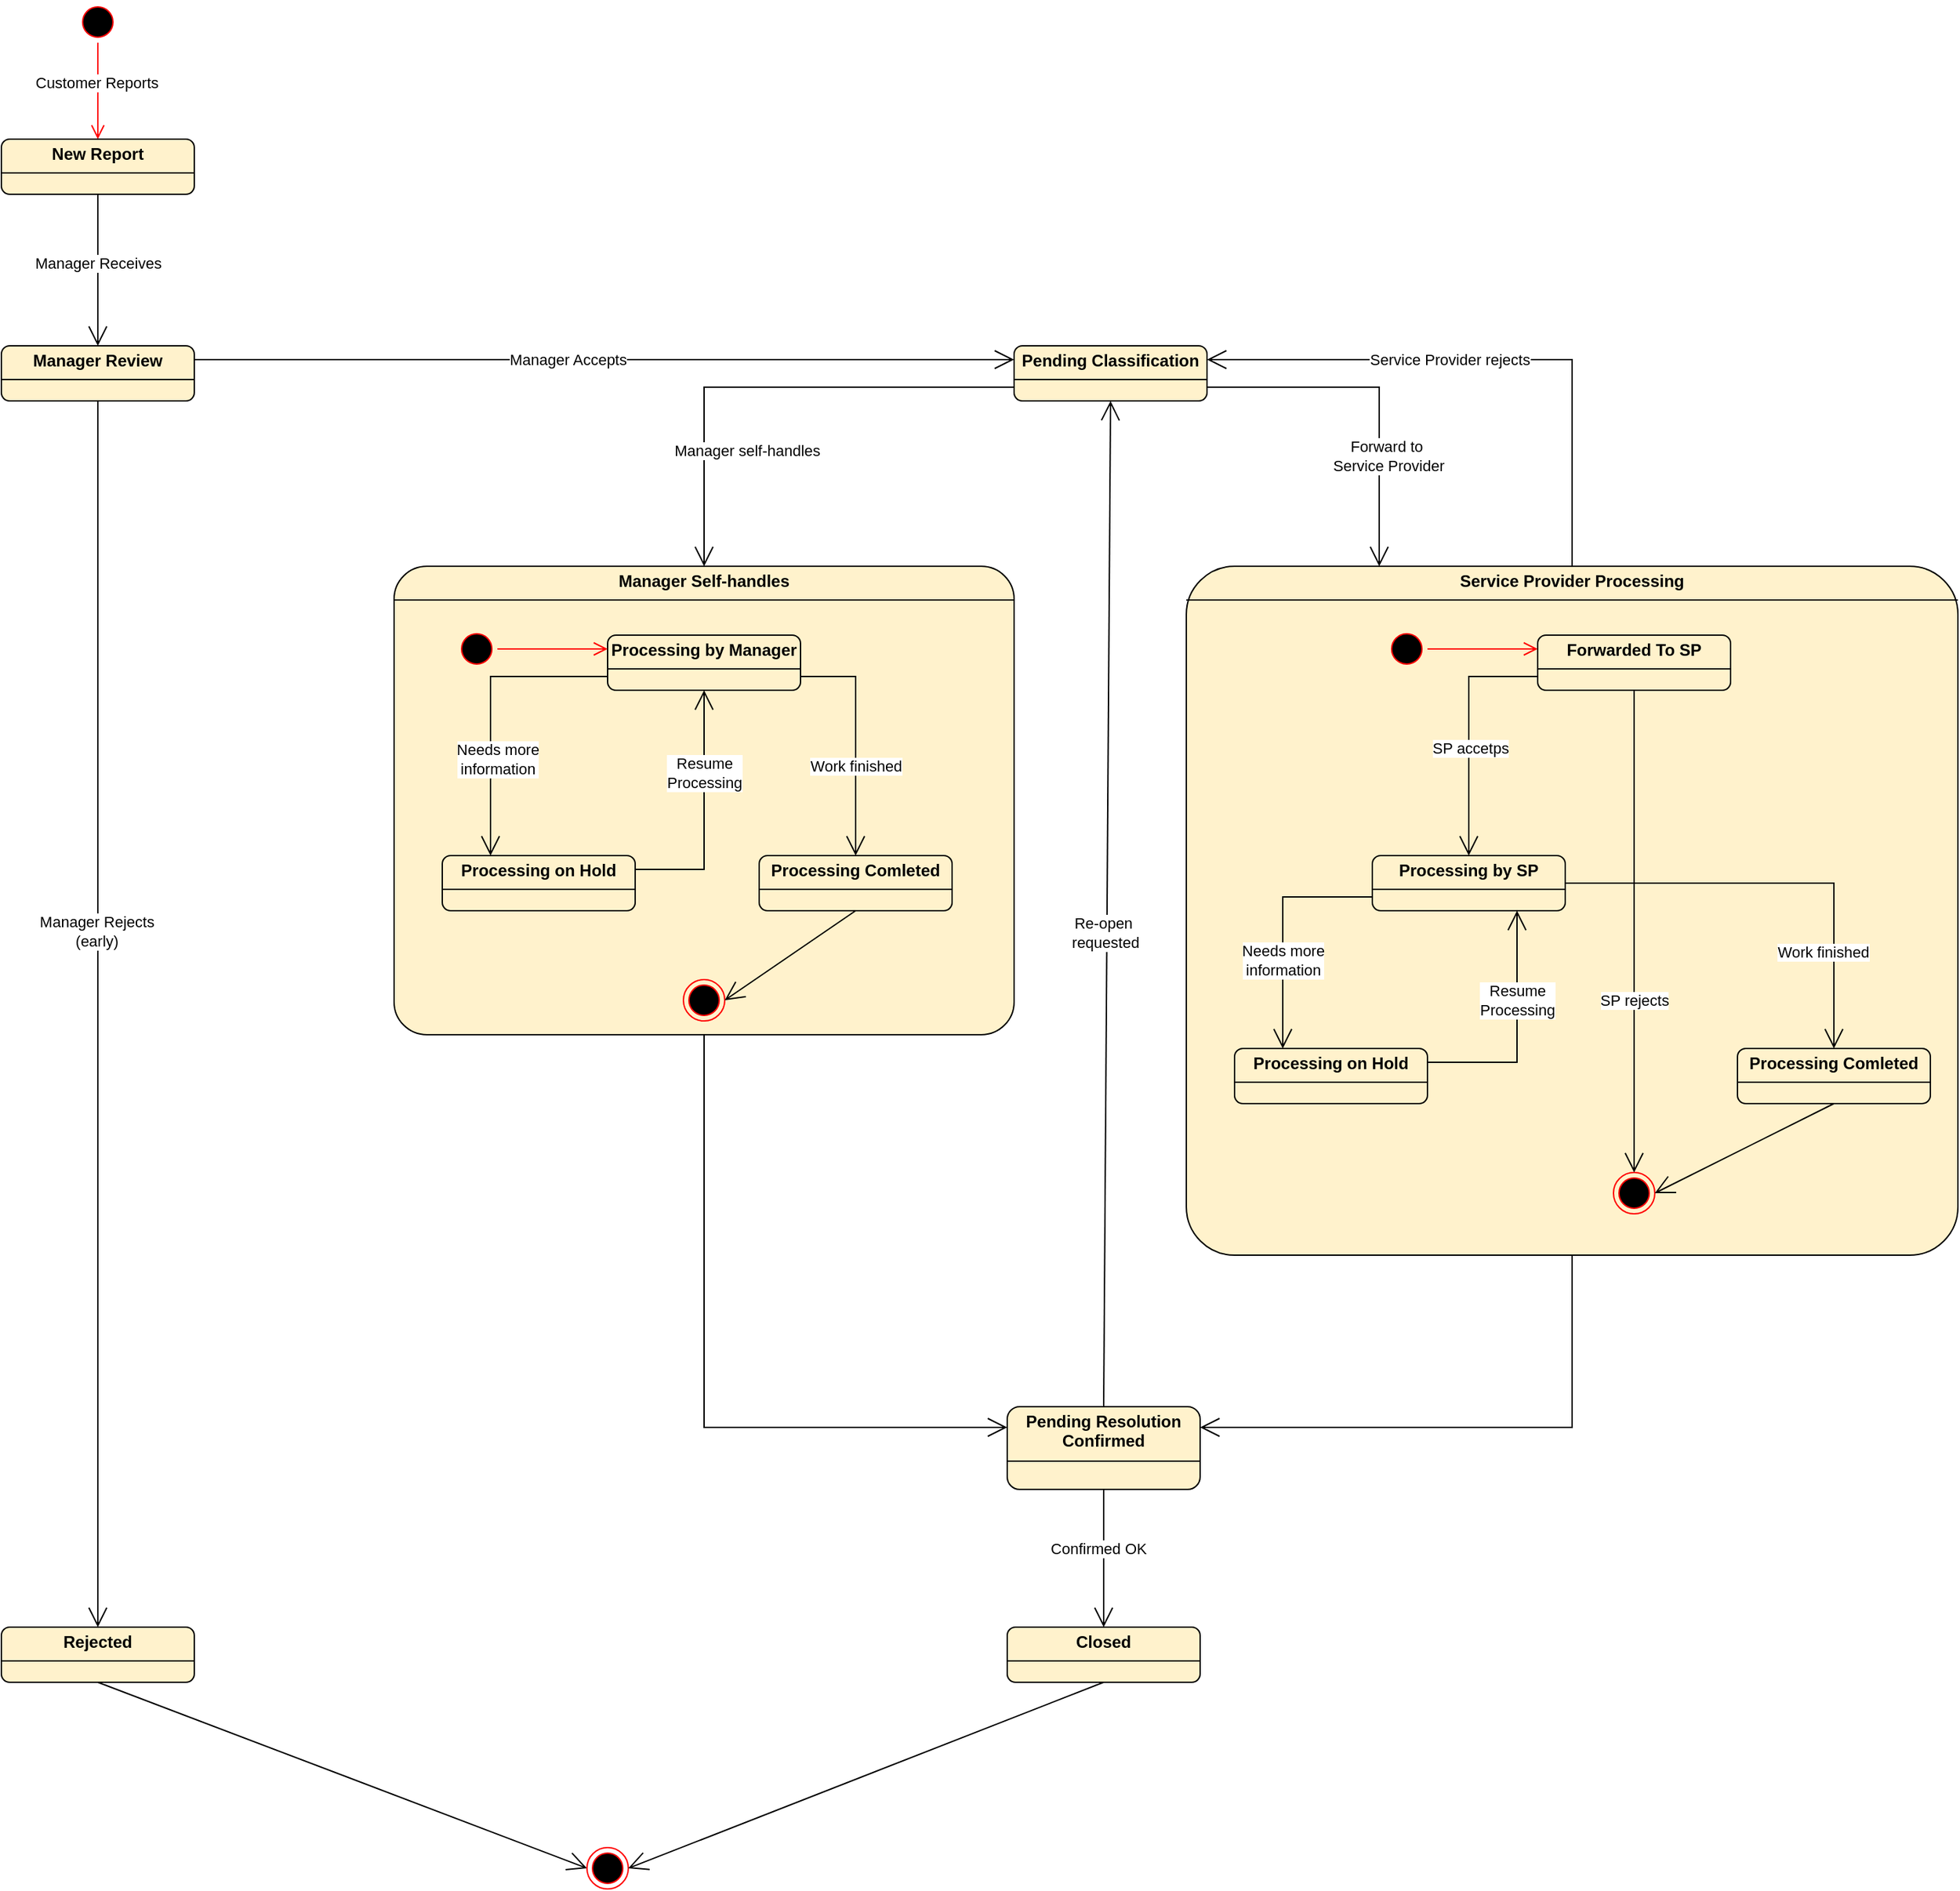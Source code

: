 <mxfile version="27.1.3">
  <diagram name="Trang-1" id="gt23MECRmC9eGhrMP80W">
    <mxGraphModel dx="2474" dy="937" grid="1" gridSize="10" guides="1" tooltips="1" connect="1" arrows="1" fold="1" page="1" pageScale="1" pageWidth="827" pageHeight="1169" math="0" shadow="0">
      <root>
        <mxCell id="0" />
        <mxCell id="1" parent="0" />
        <mxCell id="2EM5L-1oZQc2lYcwiExf-1" value="" style="ellipse;html=1;shape=startState;fillColor=#000000;strokeColor=#ff0000;" parent="1" vertex="1">
          <mxGeometry x="-315" y="60" width="30" height="30" as="geometry" />
        </mxCell>
        <mxCell id="2EM5L-1oZQc2lYcwiExf-2" value="" style="edgeStyle=orthogonalEdgeStyle;html=1;verticalAlign=bottom;endArrow=open;endSize=8;strokeColor=#ff0000;rounded=0;entryX=0.5;entryY=0;entryDx=0;entryDy=0;" parent="1" source="2EM5L-1oZQc2lYcwiExf-1" target="2EM5L-1oZQc2lYcwiExf-7" edge="1">
          <mxGeometry relative="1" as="geometry">
            <mxPoint x="-15" y="190" as="targetPoint" />
          </mxGeometry>
        </mxCell>
        <mxCell id="2EM5L-1oZQc2lYcwiExf-5" value="Customer Reports" style="edgeLabel;html=1;align=center;verticalAlign=middle;resizable=0;points=[];" parent="2EM5L-1oZQc2lYcwiExf-2" vertex="1" connectable="0">
          <mxGeometry x="-0.187" y="-1" relative="1" as="geometry">
            <mxPoint as="offset" />
          </mxGeometry>
        </mxCell>
        <mxCell id="2EM5L-1oZQc2lYcwiExf-7" value="&lt;p style=&quot;margin:0px;margin-top:4px;text-align:center;&quot;&gt;&lt;b&gt;New Report&lt;/b&gt;&lt;/p&gt;&lt;hr size=&quot;1&quot; style=&quot;border-style:solid;&quot;&gt;&lt;div style=&quot;height:2px;&quot;&gt;&lt;/div&gt;" style="verticalAlign=top;align=left;overflow=fill;html=1;whiteSpace=wrap;rounded=1;fillColor=#fff2cc;strokeColor=light-dark(#000000, #6d5100);" parent="1" vertex="1">
          <mxGeometry x="-370" y="160" width="140" height="40" as="geometry" />
        </mxCell>
        <mxCell id="2EM5L-1oZQc2lYcwiExf-34" value="" style="endArrow=open;endFill=1;endSize=12;html=1;rounded=0;exitX=0.5;exitY=1;exitDx=0;exitDy=0;entryX=0.5;entryY=0;entryDx=0;entryDy=0;" parent="1" source="2EM5L-1oZQc2lYcwiExf-7" target="2EM5L-1oZQc2lYcwiExf-36" edge="1">
          <mxGeometry width="160" relative="1" as="geometry">
            <mxPoint x="-20" y="280" as="sourcePoint" />
            <mxPoint x="-15" y="300" as="targetPoint" />
            <Array as="points" />
          </mxGeometry>
        </mxCell>
        <mxCell id="2EM5L-1oZQc2lYcwiExf-35" value="Manager Receives" style="edgeLabel;html=1;align=center;verticalAlign=middle;resizable=0;points=[];" parent="2EM5L-1oZQc2lYcwiExf-34" vertex="1" connectable="0">
          <mxGeometry x="-0.135" y="-1" relative="1" as="geometry">
            <mxPoint x="1" y="2" as="offset" />
          </mxGeometry>
        </mxCell>
        <mxCell id="2EM5L-1oZQc2lYcwiExf-36" value="&lt;p style=&quot;margin:0px;margin-top:4px;text-align:center;&quot;&gt;&lt;b&gt;Manager Review&lt;/b&gt;&lt;/p&gt;&lt;hr size=&quot;1&quot; style=&quot;border-style:solid;&quot;&gt;&lt;div style=&quot;height:2px;&quot;&gt;&lt;/div&gt;" style="verticalAlign=top;align=left;overflow=fill;html=1;whiteSpace=wrap;rounded=1;fillColor=#fff2cc;strokeColor=light-dark(#000000, #6d5100);" parent="1" vertex="1">
          <mxGeometry x="-370" y="310" width="140" height="40" as="geometry" />
        </mxCell>
        <mxCell id="2EM5L-1oZQc2lYcwiExf-37" value="&lt;p style=&quot;margin:0px;margin-top:4px;text-align:center;&quot;&gt;&lt;b&gt;Rejected&lt;/b&gt;&lt;/p&gt;&lt;hr size=&quot;1&quot; style=&quot;border-style:solid;&quot;&gt;&lt;div style=&quot;height:2px;&quot;&gt;&lt;/div&gt;" style="verticalAlign=top;align=left;overflow=fill;html=1;whiteSpace=wrap;rounded=1;fillColor=#fff2cc;strokeColor=light-dark(#000000, #6d5100);" parent="1" vertex="1">
          <mxGeometry x="-370" y="1240" width="140" height="40" as="geometry" />
        </mxCell>
        <mxCell id="2EM5L-1oZQc2lYcwiExf-38" value="&lt;p style=&quot;margin:0px;margin-top:4px;text-align:center;&quot;&gt;&lt;b&gt;Pending Classification&lt;/b&gt;&lt;/p&gt;&lt;hr size=&quot;1&quot; style=&quot;border-style:solid;&quot;&gt;&lt;div style=&quot;height:2px;&quot;&gt;&lt;/div&gt;" style="verticalAlign=top;align=left;overflow=fill;html=1;whiteSpace=wrap;rounded=1;fillColor=#fff2cc;strokeColor=light-dark(#000000, #6d5100);" parent="1" vertex="1">
          <mxGeometry x="365" y="310" width="140" height="40" as="geometry" />
        </mxCell>
        <mxCell id="2EM5L-1oZQc2lYcwiExf-39" value="&lt;p style=&quot;margin:0px;margin-top:4px;text-align:center;&quot;&gt;&lt;b&gt;Manager Self-handles&lt;/b&gt;&lt;/p&gt;&lt;hr size=&quot;1&quot; style=&quot;border-style:solid;&quot;&gt;&lt;div style=&quot;height:2px;&quot;&gt;&lt;/div&gt;" style="verticalAlign=top;align=left;overflow=fill;html=1;whiteSpace=wrap;rounded=1;fillColor=#fff2cc;strokeColor=light-dark(#000000, #6d5100);arcSize=7;" parent="1" vertex="1">
          <mxGeometry x="-85" y="470" width="450" height="340" as="geometry" />
        </mxCell>
        <mxCell id="2EM5L-1oZQc2lYcwiExf-40" value="&lt;p style=&quot;margin:0px;margin-top:4px;text-align:center;&quot;&gt;&lt;b&gt;Processing by Manager&lt;/b&gt;&lt;/p&gt;&lt;hr size=&quot;1&quot; style=&quot;border-style:solid;&quot;&gt;&lt;div style=&quot;height:2px;&quot;&gt;&lt;/div&gt;" style="verticalAlign=top;align=left;overflow=fill;html=1;whiteSpace=wrap;rounded=1;fillColor=#fff2cc;strokeColor=light-dark(#000000, #6d5100);" parent="1" vertex="1">
          <mxGeometry x="70" y="520" width="140" height="40" as="geometry" />
        </mxCell>
        <mxCell id="2EM5L-1oZQc2lYcwiExf-41" value="&lt;p style=&quot;margin:0px;margin-top:4px;text-align:center;&quot;&gt;&lt;b&gt;Processing on Hold&lt;/b&gt;&lt;/p&gt;&lt;hr size=&quot;1&quot; style=&quot;border-style:solid;&quot;&gt;&lt;div style=&quot;height:2px;&quot;&gt;&lt;/div&gt;" style="verticalAlign=top;align=left;overflow=fill;html=1;whiteSpace=wrap;rounded=1;fillColor=#fff2cc;strokeColor=light-dark(#000000, #6d5100);" parent="1" vertex="1">
          <mxGeometry x="-50" y="680" width="140" height="40" as="geometry" />
        </mxCell>
        <mxCell id="2EM5L-1oZQc2lYcwiExf-42" value="&lt;p style=&quot;margin:0px;margin-top:4px;text-align:center;&quot;&gt;&lt;b&gt;Processing Comleted&lt;/b&gt;&lt;/p&gt;&lt;hr size=&quot;1&quot; style=&quot;border-style:solid;&quot;&gt;&lt;div style=&quot;height:2px;&quot;&gt;&lt;/div&gt;" style="verticalAlign=top;align=left;overflow=fill;html=1;whiteSpace=wrap;rounded=1;fillColor=#fff2cc;strokeColor=light-dark(#000000, #6d5100);" parent="1" vertex="1">
          <mxGeometry x="180" y="680" width="140" height="40" as="geometry" />
        </mxCell>
        <mxCell id="2EM5L-1oZQc2lYcwiExf-43" value="" style="ellipse;html=1;shape=startState;fillColor=#000000;strokeColor=#ff0000;" parent="1" vertex="1">
          <mxGeometry x="-40" y="515" width="30" height="30" as="geometry" />
        </mxCell>
        <mxCell id="2EM5L-1oZQc2lYcwiExf-44" value="" style="edgeStyle=orthogonalEdgeStyle;html=1;verticalAlign=bottom;endArrow=open;endSize=8;strokeColor=#ff0000;rounded=0;entryX=0;entryY=0.25;entryDx=0;entryDy=0;exitX=1;exitY=0.5;exitDx=0;exitDy=0;" parent="1" source="2EM5L-1oZQc2lYcwiExf-43" target="2EM5L-1oZQc2lYcwiExf-40" edge="1">
          <mxGeometry relative="1" as="geometry">
            <mxPoint x="-5" y="190" as="targetPoint" />
            <mxPoint x="-5" y="110" as="sourcePoint" />
          </mxGeometry>
        </mxCell>
        <mxCell id="2EM5L-1oZQc2lYcwiExf-47" value="" style="endArrow=open;endFill=1;endSize=12;html=1;rounded=0;exitX=0;exitY=0.75;exitDx=0;exitDy=0;entryX=0.25;entryY=0;entryDx=0;entryDy=0;" parent="1" source="2EM5L-1oZQc2lYcwiExf-40" target="2EM5L-1oZQc2lYcwiExf-41" edge="1">
          <mxGeometry width="160" relative="1" as="geometry">
            <mxPoint x="180" y="555" as="sourcePoint" />
            <mxPoint x="-35" y="645" as="targetPoint" />
            <Array as="points">
              <mxPoint x="-15" y="550" />
            </Array>
          </mxGeometry>
        </mxCell>
        <mxCell id="2EM5L-1oZQc2lYcwiExf-48" value="Needs more&lt;div&gt;information&lt;/div&gt;" style="edgeLabel;html=1;align=center;verticalAlign=middle;resizable=0;points=[];" parent="2EM5L-1oZQc2lYcwiExf-47" vertex="1" connectable="0">
          <mxGeometry x="-0.135" y="-1" relative="1" as="geometry">
            <mxPoint x="6" y="52" as="offset" />
          </mxGeometry>
        </mxCell>
        <mxCell id="2EM5L-1oZQc2lYcwiExf-49" value="" style="endArrow=open;endFill=1;endSize=12;html=1;rounded=0;exitX=1;exitY=0.25;exitDx=0;exitDy=0;entryX=0.5;entryY=1;entryDx=0;entryDy=0;" parent="1" source="2EM5L-1oZQc2lYcwiExf-41" target="2EM5L-1oZQc2lYcwiExf-40" edge="1">
          <mxGeometry width="160" relative="1" as="geometry">
            <mxPoint x="115" y="570" as="sourcePoint" />
            <mxPoint x="-40" y="690" as="targetPoint" />
            <Array as="points">
              <mxPoint x="140" y="690" />
            </Array>
          </mxGeometry>
        </mxCell>
        <mxCell id="2EM5L-1oZQc2lYcwiExf-50" value="Resume&lt;div&gt;Processing&lt;/div&gt;" style="edgeLabel;html=1;align=center;verticalAlign=middle;resizable=0;points=[];" parent="2EM5L-1oZQc2lYcwiExf-49" vertex="1" connectable="0">
          <mxGeometry x="-0.135" y="-1" relative="1" as="geometry">
            <mxPoint x="-1" y="-42" as="offset" />
          </mxGeometry>
        </mxCell>
        <mxCell id="2EM5L-1oZQc2lYcwiExf-51" value="" style="endArrow=open;endFill=1;endSize=12;html=1;rounded=0;exitX=1;exitY=0.75;exitDx=0;exitDy=0;entryX=0.5;entryY=0;entryDx=0;entryDy=0;" parent="1" source="2EM5L-1oZQc2lYcwiExf-40" target="2EM5L-1oZQc2lYcwiExf-42" edge="1">
          <mxGeometry width="160" relative="1" as="geometry">
            <mxPoint x="385" y="550" as="sourcePoint" />
            <mxPoint x="230" y="670" as="targetPoint" />
            <Array as="points">
              <mxPoint x="250" y="550" />
            </Array>
          </mxGeometry>
        </mxCell>
        <mxCell id="2EM5L-1oZQc2lYcwiExf-52" value="Work finished" style="edgeLabel;html=1;align=center;verticalAlign=middle;resizable=0;points=[];" parent="2EM5L-1oZQc2lYcwiExf-51" vertex="1" connectable="0">
          <mxGeometry x="-0.135" y="-1" relative="1" as="geometry">
            <mxPoint x="1" y="31" as="offset" />
          </mxGeometry>
        </mxCell>
        <mxCell id="2EM5L-1oZQc2lYcwiExf-54" value="&lt;p style=&quot;margin:0px;margin-top:4px;text-align:center;&quot;&gt;&lt;b&gt;Service Provider Processing&lt;/b&gt;&lt;/p&gt;&lt;hr size=&quot;1&quot; style=&quot;border-style:solid;&quot;&gt;&lt;div style=&quot;height:2px;&quot;&gt;&lt;/div&gt;" style="verticalAlign=top;align=left;overflow=fill;html=1;whiteSpace=wrap;rounded=1;fillColor=#fff2cc;strokeColor=light-dark(#000000, #6d5100);arcSize=7;" parent="1" vertex="1">
          <mxGeometry x="490" y="470" width="560" height="500" as="geometry" />
        </mxCell>
        <mxCell id="2EM5L-1oZQc2lYcwiExf-55" value="&lt;p style=&quot;margin:0px;margin-top:4px;text-align:center;&quot;&gt;&lt;b&gt;Forwarded To SP&lt;/b&gt;&lt;/p&gt;&lt;hr size=&quot;1&quot; style=&quot;border-style:solid;&quot;&gt;&lt;div style=&quot;height:2px;&quot;&gt;&lt;/div&gt;" style="verticalAlign=top;align=left;overflow=fill;html=1;whiteSpace=wrap;rounded=1;fillColor=#fff2cc;strokeColor=light-dark(#000000, #6d5100);" parent="1" vertex="1">
          <mxGeometry x="745" y="520" width="140" height="40" as="geometry" />
        </mxCell>
        <mxCell id="2EM5L-1oZQc2lYcwiExf-56" value="&lt;p style=&quot;margin:0px;margin-top:4px;text-align:center;&quot;&gt;&lt;b&gt;Processing by SP&lt;/b&gt;&lt;/p&gt;&lt;hr size=&quot;1&quot; style=&quot;border-style:solid;&quot;&gt;&lt;div style=&quot;height:2px;&quot;&gt;&lt;/div&gt;" style="verticalAlign=top;align=left;overflow=fill;html=1;whiteSpace=wrap;rounded=1;fillColor=#fff2cc;strokeColor=light-dark(#000000, #6d5100);" parent="1" vertex="1">
          <mxGeometry x="625" y="680" width="140" height="40" as="geometry" />
        </mxCell>
        <mxCell id="2EM5L-1oZQc2lYcwiExf-57" value="&lt;p style=&quot;margin:0px;margin-top:4px;text-align:center;&quot;&gt;&lt;b&gt;Processing Comleted&lt;/b&gt;&lt;/p&gt;&lt;hr size=&quot;1&quot; style=&quot;border-style:solid;&quot;&gt;&lt;div style=&quot;height:2px;&quot;&gt;&lt;/div&gt;" style="verticalAlign=top;align=left;overflow=fill;html=1;whiteSpace=wrap;rounded=1;fillColor=#fff2cc;strokeColor=light-dark(#000000, #6d5100);" parent="1" vertex="1">
          <mxGeometry x="890" y="820" width="140" height="40" as="geometry" />
        </mxCell>
        <mxCell id="2EM5L-1oZQc2lYcwiExf-58" value="" style="ellipse;html=1;shape=startState;fillColor=#000000;strokeColor=#ff0000;" parent="1" vertex="1">
          <mxGeometry x="635" y="515" width="30" height="30" as="geometry" />
        </mxCell>
        <mxCell id="2EM5L-1oZQc2lYcwiExf-59" value="" style="edgeStyle=orthogonalEdgeStyle;html=1;verticalAlign=bottom;endArrow=open;endSize=8;strokeColor=#ff0000;rounded=0;entryX=0;entryY=0.25;entryDx=0;entryDy=0;exitX=1;exitY=0.5;exitDx=0;exitDy=0;" parent="1" source="2EM5L-1oZQc2lYcwiExf-58" target="2EM5L-1oZQc2lYcwiExf-55" edge="1">
          <mxGeometry relative="1" as="geometry">
            <mxPoint x="670" y="190" as="targetPoint" />
            <mxPoint x="670" y="110" as="sourcePoint" />
          </mxGeometry>
        </mxCell>
        <mxCell id="2EM5L-1oZQc2lYcwiExf-60" value="" style="endArrow=open;endFill=1;endSize=12;html=1;rounded=0;exitX=0;exitY=0.75;exitDx=0;exitDy=0;entryX=0.5;entryY=0;entryDx=0;entryDy=0;" parent="1" source="2EM5L-1oZQc2lYcwiExf-55" target="2EM5L-1oZQc2lYcwiExf-56" edge="1">
          <mxGeometry width="160" relative="1" as="geometry">
            <mxPoint x="855" y="555" as="sourcePoint" />
            <mxPoint x="640" y="645" as="targetPoint" />
            <Array as="points">
              <mxPoint x="695" y="550" />
            </Array>
          </mxGeometry>
        </mxCell>
        <mxCell id="2EM5L-1oZQc2lYcwiExf-61" value="SP accetps" style="edgeLabel;html=1;align=center;verticalAlign=middle;resizable=0;points=[];" parent="2EM5L-1oZQc2lYcwiExf-60" vertex="1" connectable="0">
          <mxGeometry x="-0.135" y="-1" relative="1" as="geometry">
            <mxPoint x="2" y="24" as="offset" />
          </mxGeometry>
        </mxCell>
        <mxCell id="2EM5L-1oZQc2lYcwiExf-64" value="" style="endArrow=open;endFill=1;endSize=12;html=1;rounded=0;exitX=1;exitY=0.5;exitDx=0;exitDy=0;entryX=0.5;entryY=0;entryDx=0;entryDy=0;" parent="1" source="2EM5L-1oZQc2lYcwiExf-56" target="2EM5L-1oZQc2lYcwiExf-57" edge="1">
          <mxGeometry width="160" relative="1" as="geometry">
            <mxPoint x="1060" y="550" as="sourcePoint" />
            <mxPoint x="905" y="670" as="targetPoint" />
            <Array as="points">
              <mxPoint x="960" y="700" />
            </Array>
          </mxGeometry>
        </mxCell>
        <mxCell id="2EM5L-1oZQc2lYcwiExf-65" value="Work finished" style="edgeLabel;html=1;align=center;verticalAlign=middle;resizable=0;points=[];" parent="2EM5L-1oZQc2lYcwiExf-64" vertex="1" connectable="0">
          <mxGeometry x="-0.135" y="-1" relative="1" as="geometry">
            <mxPoint x="51" y="49" as="offset" />
          </mxGeometry>
        </mxCell>
        <mxCell id="2EM5L-1oZQc2lYcwiExf-66" value="&lt;p style=&quot;margin:0px;margin-top:4px;text-align:center;&quot;&gt;&lt;b&gt;Processing on Hold&lt;/b&gt;&lt;/p&gt;&lt;hr size=&quot;1&quot; style=&quot;border-style:solid;&quot;&gt;&lt;div style=&quot;height:2px;&quot;&gt;&lt;/div&gt;" style="verticalAlign=top;align=left;overflow=fill;html=1;whiteSpace=wrap;rounded=1;fillColor=#fff2cc;strokeColor=light-dark(#000000, #6d5100);" parent="1" vertex="1">
          <mxGeometry x="525" y="820" width="140" height="40" as="geometry" />
        </mxCell>
        <mxCell id="2EM5L-1oZQc2lYcwiExf-67" value="" style="endArrow=open;endFill=1;endSize=12;html=1;rounded=0;exitX=0;exitY=0.75;exitDx=0;exitDy=0;entryX=0.25;entryY=0;entryDx=0;entryDy=0;" parent="1" source="2EM5L-1oZQc2lYcwiExf-56" target="2EM5L-1oZQc2lYcwiExf-66" edge="1">
          <mxGeometry width="160" relative="1" as="geometry">
            <mxPoint x="715" y="700" as="sourcePoint" />
            <mxPoint x="560" y="820" as="targetPoint" />
            <Array as="points">
              <mxPoint x="560" y="710" />
            </Array>
          </mxGeometry>
        </mxCell>
        <mxCell id="2EM5L-1oZQc2lYcwiExf-68" value="Needs more&lt;div&gt;information&lt;/div&gt;" style="edgeLabel;html=1;align=center;verticalAlign=middle;resizable=0;points=[];" parent="2EM5L-1oZQc2lYcwiExf-67" vertex="1" connectable="0">
          <mxGeometry x="-0.135" y="-1" relative="1" as="geometry">
            <mxPoint x="1" y="35" as="offset" />
          </mxGeometry>
        </mxCell>
        <mxCell id="2EM5L-1oZQc2lYcwiExf-69" value="" style="endArrow=open;endFill=1;endSize=12;html=1;rounded=0;exitX=1;exitY=0.25;exitDx=0;exitDy=0;entryX=0.75;entryY=1;entryDx=0;entryDy=0;" parent="1" source="2EM5L-1oZQc2lYcwiExf-66" target="2EM5L-1oZQc2lYcwiExf-56" edge="1">
          <mxGeometry width="160" relative="1" as="geometry">
            <mxPoint x="650" y="830" as="sourcePoint" />
            <mxPoint x="735" y="710" as="targetPoint" />
            <Array as="points">
              <mxPoint x="730" y="830" />
            </Array>
          </mxGeometry>
        </mxCell>
        <mxCell id="2EM5L-1oZQc2lYcwiExf-70" value="Resume&lt;div&gt;Processing&lt;/div&gt;" style="edgeLabel;html=1;align=center;verticalAlign=middle;resizable=0;points=[];" parent="2EM5L-1oZQc2lYcwiExf-69" vertex="1" connectable="0">
          <mxGeometry x="-0.135" y="-1" relative="1" as="geometry">
            <mxPoint x="-1" y="-35" as="offset" />
          </mxGeometry>
        </mxCell>
        <mxCell id="2EM5L-1oZQc2lYcwiExf-71" value="" style="endArrow=open;endFill=1;endSize=12;html=1;rounded=0;exitX=0;exitY=0.75;exitDx=0;exitDy=0;entryX=0.5;entryY=0;entryDx=0;entryDy=0;" parent="1" source="2EM5L-1oZQc2lYcwiExf-38" target="2EM5L-1oZQc2lYcwiExf-39" edge="1">
          <mxGeometry width="160" relative="1" as="geometry">
            <mxPoint x="275" y="330" as="sourcePoint" />
            <mxPoint x="120" y="450" as="targetPoint" />
            <Array as="points">
              <mxPoint x="140" y="340" />
            </Array>
          </mxGeometry>
        </mxCell>
        <mxCell id="2EM5L-1oZQc2lYcwiExf-72" value="Manager self-handles" style="edgeLabel;html=1;align=center;verticalAlign=middle;resizable=0;points=[];" parent="2EM5L-1oZQc2lYcwiExf-71" vertex="1" connectable="0">
          <mxGeometry x="-0.135" y="-1" relative="1" as="geometry">
            <mxPoint x="-41" y="47" as="offset" />
          </mxGeometry>
        </mxCell>
        <mxCell id="2EM5L-1oZQc2lYcwiExf-73" value="" style="endArrow=open;endFill=1;endSize=12;html=1;rounded=0;exitX=1;exitY=0.75;exitDx=0;exitDy=0;entryX=0.25;entryY=0;entryDx=0;entryDy=0;" parent="1" source="2EM5L-1oZQc2lYcwiExf-38" target="2EM5L-1oZQc2lYcwiExf-54" edge="1">
          <mxGeometry width="160" relative="1" as="geometry">
            <mxPoint x="755" y="310" as="sourcePoint" />
            <mxPoint x="565" y="440" as="targetPoint" />
            <Array as="points">
              <mxPoint x="630" y="340" />
            </Array>
          </mxGeometry>
        </mxCell>
        <mxCell id="2EM5L-1oZQc2lYcwiExf-74" value="Forward to&lt;div&gt;&amp;nbsp;Service Provider&lt;/div&gt;" style="edgeLabel;html=1;align=center;verticalAlign=middle;resizable=0;points=[];" parent="2EM5L-1oZQc2lYcwiExf-73" vertex="1" connectable="0">
          <mxGeometry x="-0.135" y="-1" relative="1" as="geometry">
            <mxPoint x="19" y="49" as="offset" />
          </mxGeometry>
        </mxCell>
        <mxCell id="2EM5L-1oZQc2lYcwiExf-75" value="" style="ellipse;html=1;shape=endState;fillColor=#000000;strokeColor=#ff0000;" parent="1" vertex="1">
          <mxGeometry x="125" y="770" width="30" height="30" as="geometry" />
        </mxCell>
        <mxCell id="2EM5L-1oZQc2lYcwiExf-76" value="" style="endArrow=open;endFill=1;endSize=12;html=1;rounded=0;exitX=0.5;exitY=1;exitDx=0;exitDy=0;entryX=1;entryY=0.5;entryDx=0;entryDy=0;" parent="1" source="2EM5L-1oZQc2lYcwiExf-42" target="2EM5L-1oZQc2lYcwiExf-75" edge="1">
          <mxGeometry width="160" relative="1" as="geometry">
            <mxPoint x="230" y="770" as="sourcePoint" />
            <mxPoint x="305" y="890" as="targetPoint" />
            <Array as="points" />
          </mxGeometry>
        </mxCell>
        <mxCell id="2EM5L-1oZQc2lYcwiExf-78" value="" style="ellipse;html=1;shape=endState;fillColor=#000000;strokeColor=#ff0000;" parent="1" vertex="1">
          <mxGeometry x="800" y="910" width="30" height="30" as="geometry" />
        </mxCell>
        <mxCell id="2EM5L-1oZQc2lYcwiExf-79" value="" style="endArrow=open;endFill=1;endSize=12;html=1;rounded=0;exitX=0.5;exitY=1;exitDx=0;exitDy=0;entryX=1;entryY=0.5;entryDx=0;entryDy=0;" parent="1" source="2EM5L-1oZQc2lYcwiExf-57" target="2EM5L-1oZQc2lYcwiExf-78" edge="1">
          <mxGeometry width="160" relative="1" as="geometry">
            <mxPoint x="915" y="870" as="sourcePoint" />
            <mxPoint x="970" y="1040" as="targetPoint" />
            <Array as="points" />
          </mxGeometry>
        </mxCell>
        <mxCell id="2EM5L-1oZQc2lYcwiExf-80" value="" style="endArrow=open;endFill=1;endSize=12;html=1;rounded=0;exitX=0.5;exitY=1;exitDx=0;exitDy=0;entryX=0.5;entryY=0;entryDx=0;entryDy=0;" parent="1" source="2EM5L-1oZQc2lYcwiExf-55" target="2EM5L-1oZQc2lYcwiExf-78" edge="1">
          <mxGeometry width="160" relative="1" as="geometry">
            <mxPoint x="895" y="610" as="sourcePoint" />
            <mxPoint x="810" y="730" as="targetPoint" />
            <Array as="points" />
          </mxGeometry>
        </mxCell>
        <mxCell id="2EM5L-1oZQc2lYcwiExf-81" value="SP rejects" style="edgeLabel;html=1;align=center;verticalAlign=middle;resizable=0;points=[];" parent="2EM5L-1oZQc2lYcwiExf-80" vertex="1" connectable="0">
          <mxGeometry x="-0.135" y="-1" relative="1" as="geometry">
            <mxPoint x="1" y="73" as="offset" />
          </mxGeometry>
        </mxCell>
        <mxCell id="2EM5L-1oZQc2lYcwiExf-82" value="" style="endArrow=open;endFill=1;endSize=12;html=1;rounded=0;exitX=0.5;exitY=0;exitDx=0;exitDy=0;entryX=1;entryY=0.25;entryDx=0;entryDy=0;" parent="1" source="2EM5L-1oZQc2lYcwiExf-54" target="2EM5L-1oZQc2lYcwiExf-38" edge="1">
          <mxGeometry width="160" relative="1" as="geometry">
            <mxPoint x="680" y="220" as="sourcePoint" />
            <mxPoint x="965" y="340" as="targetPoint" />
            <Array as="points">
              <mxPoint x="770" y="320" />
            </Array>
          </mxGeometry>
        </mxCell>
        <mxCell id="2EM5L-1oZQc2lYcwiExf-83" value="Service Provider rejects" style="edgeLabel;html=1;align=center;verticalAlign=middle;resizable=0;points=[];" parent="2EM5L-1oZQc2lYcwiExf-82" vertex="1" connectable="0">
          <mxGeometry x="-0.135" y="-1" relative="1" as="geometry">
            <mxPoint x="-60" y="1" as="offset" />
          </mxGeometry>
        </mxCell>
        <mxCell id="2EM5L-1oZQc2lYcwiExf-84" value="&lt;p style=&quot;margin:0px;margin-top:4px;text-align:center;&quot;&gt;&lt;b&gt;Pending Resolution Confirmed&lt;/b&gt;&lt;/p&gt;&lt;hr size=&quot;1&quot; style=&quot;border-style:solid;&quot;&gt;&lt;div style=&quot;height:2px;&quot;&gt;&lt;/div&gt;" style="verticalAlign=top;align=left;overflow=fill;html=1;whiteSpace=wrap;rounded=1;fillColor=#fff2cc;strokeColor=light-dark(#000000, #6d5100);" parent="1" vertex="1">
          <mxGeometry x="360" y="1080" width="140" height="60" as="geometry" />
        </mxCell>
        <mxCell id="2EM5L-1oZQc2lYcwiExf-85" value="" style="endArrow=open;endFill=1;endSize=12;html=1;rounded=0;exitX=0.5;exitY=1;exitDx=0;exitDy=0;entryX=1;entryY=0.25;entryDx=0;entryDy=0;" parent="1" source="2EM5L-1oZQc2lYcwiExf-54" target="2EM5L-1oZQc2lYcwiExf-84" edge="1">
          <mxGeometry width="160" relative="1" as="geometry">
            <mxPoint x="670" y="990" as="sourcePoint" />
            <mxPoint x="490" y="1065" as="targetPoint" />
            <Array as="points">
              <mxPoint x="770" y="1095" />
            </Array>
          </mxGeometry>
        </mxCell>
        <mxCell id="2EM5L-1oZQc2lYcwiExf-86" value="" style="endArrow=open;endFill=1;endSize=12;html=1;rounded=0;exitX=0.5;exitY=0;exitDx=0;exitDy=0;entryX=0.5;entryY=1;entryDx=0;entryDy=0;" parent="1" source="2EM5L-1oZQc2lYcwiExf-84" target="2EM5L-1oZQc2lYcwiExf-38" edge="1">
          <mxGeometry width="160" relative="1" as="geometry">
            <mxPoint x="505" y="870" as="sourcePoint" />
            <mxPoint x="205" y="980" as="targetPoint" />
            <Array as="points" />
          </mxGeometry>
        </mxCell>
        <mxCell id="2EM5L-1oZQc2lYcwiExf-87" value="Re-open&amp;nbsp;&lt;div&gt;requested&lt;/div&gt;" style="edgeLabel;html=1;align=center;verticalAlign=middle;resizable=0;points=[];" parent="2EM5L-1oZQc2lYcwiExf-86" vertex="1" connectable="0">
          <mxGeometry x="-0.057" y="2" relative="1" as="geometry">
            <mxPoint as="offset" />
          </mxGeometry>
        </mxCell>
        <mxCell id="2EM5L-1oZQc2lYcwiExf-88" value="" style="endArrow=open;endFill=1;endSize=12;html=1;rounded=0;exitX=0.5;exitY=1;exitDx=0;exitDy=0;entryX=0;entryY=0.25;entryDx=0;entryDy=0;" parent="1" source="2EM5L-1oZQc2lYcwiExf-39" target="2EM5L-1oZQc2lYcwiExf-84" edge="1">
          <mxGeometry width="160" relative="1" as="geometry">
            <mxPoint x="310" y="890" as="sourcePoint" />
            <mxPoint x="20" y="1000" as="targetPoint" />
            <Array as="points">
              <mxPoint x="140" y="1095" />
            </Array>
          </mxGeometry>
        </mxCell>
        <mxCell id="2EM5L-1oZQc2lYcwiExf-89" value="" style="endArrow=open;endFill=1;endSize=12;html=1;rounded=0;exitX=0.5;exitY=1;exitDx=0;exitDy=0;entryX=0.5;entryY=0;entryDx=0;entryDy=0;" parent="1" source="2EM5L-1oZQc2lYcwiExf-36" target="2EM5L-1oZQc2lYcwiExf-37" edge="1">
          <mxGeometry width="160" relative="1" as="geometry">
            <mxPoint x="-115" y="530" as="sourcePoint" />
            <mxPoint x="-330" y="620" as="targetPoint" />
            <Array as="points" />
          </mxGeometry>
        </mxCell>
        <mxCell id="2EM5L-1oZQc2lYcwiExf-90" value="Manager Rejects&lt;div&gt;(early)&lt;/div&gt;" style="edgeLabel;html=1;align=center;verticalAlign=middle;resizable=0;points=[];" parent="2EM5L-1oZQc2lYcwiExf-89" vertex="1" connectable="0">
          <mxGeometry x="-0.135" y="-1" relative="1" as="geometry">
            <mxPoint as="offset" />
          </mxGeometry>
        </mxCell>
        <mxCell id="2EM5L-1oZQc2lYcwiExf-91" value="" style="endArrow=open;endFill=1;endSize=12;html=1;rounded=0;exitX=0.5;exitY=1;exitDx=0;exitDy=0;entryX=0;entryY=0.5;entryDx=0;entryDy=0;" parent="1" source="2EM5L-1oZQc2lYcwiExf-37" target="2EM5L-1oZQc2lYcwiExf-93" edge="1">
          <mxGeometry width="160" relative="1" as="geometry">
            <mxPoint x="-160" y="1290" as="sourcePoint" />
            <mxPoint y="1390" as="targetPoint" />
            <Array as="points" />
          </mxGeometry>
        </mxCell>
        <mxCell id="2EM5L-1oZQc2lYcwiExf-92" value="&lt;p style=&quot;margin:0px;margin-top:4px;text-align:center;&quot;&gt;&lt;b&gt;Closed&lt;/b&gt;&lt;/p&gt;&lt;hr size=&quot;1&quot; style=&quot;border-style:solid;&quot;&gt;&lt;div style=&quot;height:2px;&quot;&gt;&lt;/div&gt;" style="verticalAlign=top;align=left;overflow=fill;html=1;whiteSpace=wrap;rounded=1;fillColor=#fff2cc;strokeColor=light-dark(#000000, #6d5100);" parent="1" vertex="1">
          <mxGeometry x="360" y="1240" width="140" height="40" as="geometry" />
        </mxCell>
        <mxCell id="2EM5L-1oZQc2lYcwiExf-93" value="" style="ellipse;html=1;shape=endState;fillColor=#000000;strokeColor=#ff0000;" parent="1" vertex="1">
          <mxGeometry x="55" y="1400" width="30" height="30" as="geometry" />
        </mxCell>
        <mxCell id="2EM5L-1oZQc2lYcwiExf-94" value="" style="endArrow=open;endFill=1;endSize=12;html=1;rounded=0;exitX=0.5;exitY=1;exitDx=0;exitDy=0;entryX=0.5;entryY=0;entryDx=0;entryDy=0;" parent="1" source="2EM5L-1oZQc2lYcwiExf-84" target="2EM5L-1oZQc2lYcwiExf-92" edge="1">
          <mxGeometry width="160" relative="1" as="geometry">
            <mxPoint x="310" y="1192.5" as="sourcePoint" />
            <mxPoint x="650" y="1327.5" as="targetPoint" />
            <Array as="points" />
          </mxGeometry>
        </mxCell>
        <mxCell id="2EM5L-1oZQc2lYcwiExf-95" value="Confirmed OK" style="edgeLabel;html=1;align=center;verticalAlign=middle;resizable=0;points=[];" parent="2EM5L-1oZQc2lYcwiExf-94" vertex="1" connectable="0">
          <mxGeometry x="-0.148" y="-4" relative="1" as="geometry">
            <mxPoint as="offset" />
          </mxGeometry>
        </mxCell>
        <mxCell id="2EM5L-1oZQc2lYcwiExf-96" value="" style="endArrow=open;endFill=1;endSize=12;html=1;rounded=0;exitX=0.5;exitY=1;exitDx=0;exitDy=0;entryX=1;entryY=0.5;entryDx=0;entryDy=0;" parent="1" source="2EM5L-1oZQc2lYcwiExf-92" target="2EM5L-1oZQc2lYcwiExf-93" edge="1">
          <mxGeometry width="160" relative="1" as="geometry">
            <mxPoint x="265" y="1310" as="sourcePoint" />
            <mxPoint x="605" y="1445" as="targetPoint" />
            <Array as="points" />
          </mxGeometry>
        </mxCell>
        <mxCell id="2EM5L-1oZQc2lYcwiExf-97" value="" style="endArrow=open;endFill=1;endSize=12;html=1;rounded=0;exitX=1;exitY=0.25;exitDx=0;exitDy=0;entryX=0;entryY=0.25;entryDx=0;entryDy=0;" parent="1" source="2EM5L-1oZQc2lYcwiExf-36" target="2EM5L-1oZQc2lYcwiExf-38" edge="1">
          <mxGeometry width="160" relative="1" as="geometry">
            <mxPoint x="90" y="285" as="sourcePoint" />
            <mxPoint x="-125" y="375" as="targetPoint" />
            <Array as="points" />
          </mxGeometry>
        </mxCell>
        <mxCell id="2EM5L-1oZQc2lYcwiExf-98" value="Manager Accepts" style="edgeLabel;html=1;align=center;verticalAlign=middle;resizable=0;points=[];" parent="2EM5L-1oZQc2lYcwiExf-97" vertex="1" connectable="0">
          <mxGeometry x="-0.135" y="-1" relative="1" as="geometry">
            <mxPoint x="13" y="-1" as="offset" />
          </mxGeometry>
        </mxCell>
      </root>
    </mxGraphModel>
  </diagram>
</mxfile>
